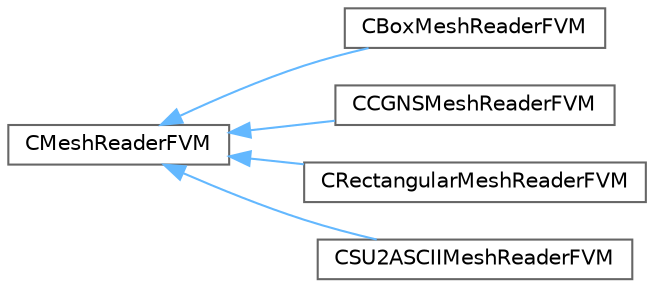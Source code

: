 digraph "Graphical Class Hierarchy"
{
 // LATEX_PDF_SIZE
  bgcolor="transparent";
  edge [fontname=Helvetica,fontsize=10,labelfontname=Helvetica,labelfontsize=10];
  node [fontname=Helvetica,fontsize=10,shape=box,height=0.2,width=0.4];
  rankdir="LR";
  Node0 [id="Node000000",label="CMeshReaderFVM",height=0.2,width=0.4,color="grey40", fillcolor="white", style="filled",URL="$classCMeshReaderFVM.html",tooltip="Base class for the mesh zone readers of the finite volume solver (FVM)."];
  Node0 -> Node1 [id="edge117_Node000000_Node000001",dir="back",color="steelblue1",style="solid",tooltip=" "];
  Node1 [id="Node000001",label="CBoxMeshReaderFVM",height=0.2,width=0.4,color="grey40", fillcolor="white", style="filled",URL="$classCBoxMeshReaderFVM.html",tooltip="Reads a 3D box grid into linear partitions for the finite volume solver (FVM)."];
  Node0 -> Node2 [id="edge118_Node000000_Node000002",dir="back",color="steelblue1",style="solid",tooltip=" "];
  Node2 [id="Node000002",label="CCGNSMeshReaderFVM",height=0.2,width=0.4,color="grey40", fillcolor="white", style="filled",URL="$classCCGNSMeshReaderFVM.html",tooltip="Reads a CGNS zone into linear partitions for the finite volume solver (FVM)."];
  Node0 -> Node3 [id="edge119_Node000000_Node000003",dir="back",color="steelblue1",style="solid",tooltip=" "];
  Node3 [id="Node000003",label="CRectangularMeshReaderFVM",height=0.2,width=0.4,color="grey40", fillcolor="white", style="filled",URL="$classCRectangularMeshReaderFVM.html",tooltip="Reads a 2D rectangular grid into linear partitions for the finite volume solver (FVM)."];
  Node0 -> Node4 [id="edge120_Node000000_Node000004",dir="back",color="steelblue1",style="solid",tooltip=" "];
  Node4 [id="Node000004",label="CSU2ASCIIMeshReaderFVM",height=0.2,width=0.4,color="grey40", fillcolor="white", style="filled",URL="$classCSU2ASCIIMeshReaderFVM.html",tooltip="Reads a native SU2 ASCII grid into linear partitions for the finite volume solver (FVM)."];
}
